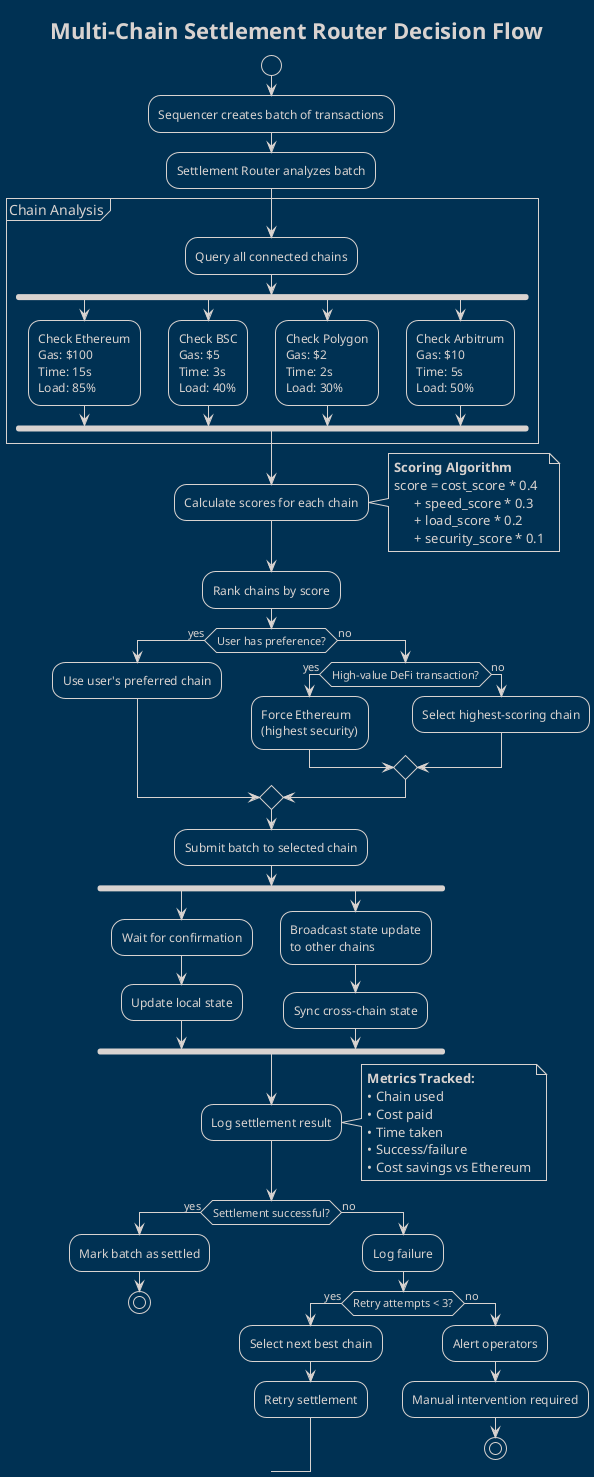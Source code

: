 @startuml
!theme blueprint
title Multi-Chain Settlement Router Decision Flow

start

:Sequencer creates batch of transactions;

:Settlement Router analyzes batch;

partition "Chain Analysis" {
  :Query all connected chains;
  
  fork
    :Check Ethereum\nGas: $100\nTime: 15s\nLoad: 85%;
  fork again
    :Check BSC\nGas: $5\nTime: 3s\nLoad: 40%;
  fork again
    :Check Polygon\nGas: $2\nTime: 2s\nLoad: 30%;
  fork again
    :Check Arbitrum\nGas: $10\nTime: 5s\nLoad: 50%;
  end fork
}

:Calculate scores for each chain;

note right
  **Scoring Algorithm**
  score = cost_score * 0.4
        + speed_score * 0.3
        + load_score * 0.2
        + security_score * 0.1
end note

:Rank chains by score;

if (User has preference?) then (yes)
  :Use user's preferred chain;
else (no)
  if (High-value DeFi transaction?) then (yes)
    :Force Ethereum\n(highest security);
  else (no)
    :Select highest-scoring chain;
  endif
endif

:Submit batch to selected chain;

fork
  :Wait for confirmation;
  :Update local state;
fork again
  :Broadcast state update\nto other chains;
  :Sync cross-chain state;
end fork

:Log settlement result;

note right
  **Metrics Tracked:**
  • Chain used
  • Cost paid
  • Time taken
  • Success/failure
  • Cost savings vs Ethereum
end note

if (Settlement successful?) then (yes)
  :Mark batch as settled;
  stop
else (no)
  :Log failure;
  if (Retry attempts < 3?) then (yes)
    :Select next best chain;
    :Retry settlement;
  else (no)
    :Alert operators;
    :Manual intervention required;
    stop
  endif
endif

@enduml
